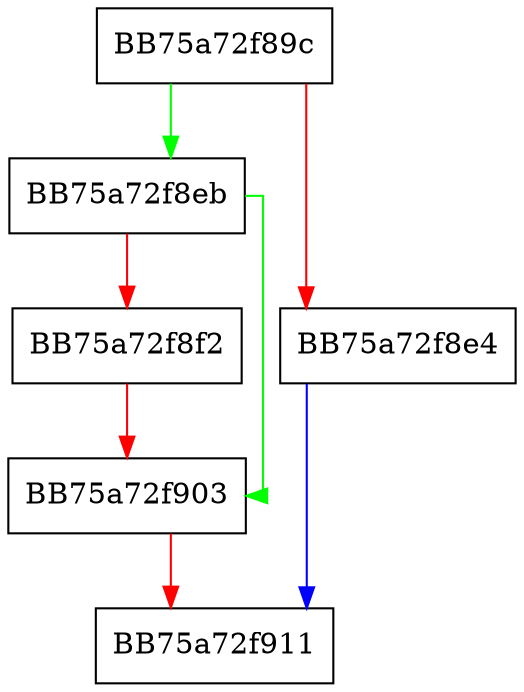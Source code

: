 digraph SandboxGetOriginalFileName {
  node [shape="box"];
  graph [splines=ortho];
  BB75a72f89c -> BB75a72f8eb [color="green"];
  BB75a72f89c -> BB75a72f8e4 [color="red"];
  BB75a72f8e4 -> BB75a72f911 [color="blue"];
  BB75a72f8eb -> BB75a72f903 [color="green"];
  BB75a72f8eb -> BB75a72f8f2 [color="red"];
  BB75a72f8f2 -> BB75a72f903 [color="red"];
  BB75a72f903 -> BB75a72f911 [color="red"];
}